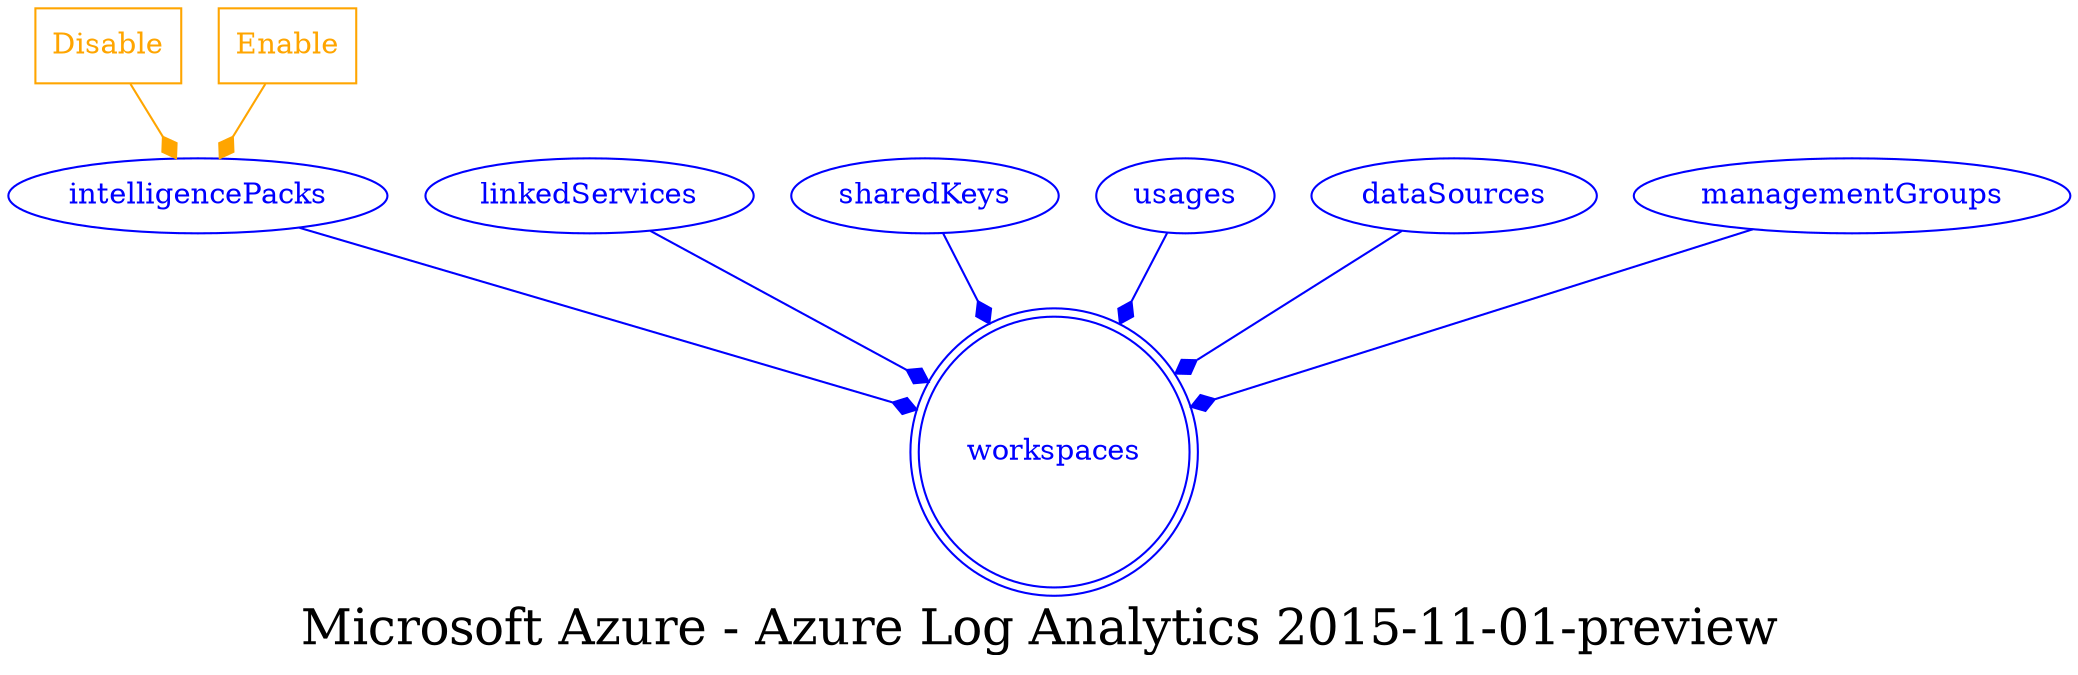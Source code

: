 digraph LexiconGraph {
graph[label="Microsoft Azure - Azure Log Analytics 2015-11-01-preview", fontsize=24]
splines=true
"workspaces" [color=blue, fontcolor=blue, shape=doublecircle]
"intelligencePacks" -> "workspaces" [color=blue, fontcolor=blue, arrowhead=diamond, arrowtail=none]
"intelligencePacks" [color=blue, fontcolor=blue, shape=ellipse]
"Disable" [color=orange, fontcolor=orange, shape=box]
"Disable" -> "intelligencePacks" [color=orange, fontcolor=orange, arrowhead=diamond, arrowtail=none]
"Enable" [color=orange, fontcolor=orange, shape=box]
"Enable" -> "intelligencePacks" [color=orange, fontcolor=orange, arrowhead=diamond, arrowtail=none]
"linkedServices" -> "workspaces" [color=blue, fontcolor=blue, arrowhead=diamond, arrowtail=none]
"linkedServices" [color=blue, fontcolor=blue, shape=ellipse]
"sharedKeys" -> "workspaces" [color=blue, fontcolor=blue, arrowhead=diamond, arrowtail=none]
"sharedKeys" [color=blue, fontcolor=blue, shape=ellipse]
"usages" -> "workspaces" [color=blue, fontcolor=blue, arrowhead=diamond, arrowtail=none]
"usages" [color=blue, fontcolor=blue, shape=ellipse]
"dataSources" -> "workspaces" [color=blue, fontcolor=blue, arrowhead=diamond, arrowtail=none]
"dataSources" [color=blue, fontcolor=blue, shape=ellipse]
"managementGroups" -> "workspaces" [color=blue, fontcolor=blue, arrowhead=diamond, arrowtail=none]
"managementGroups" [color=blue, fontcolor=blue, shape=ellipse]
}
